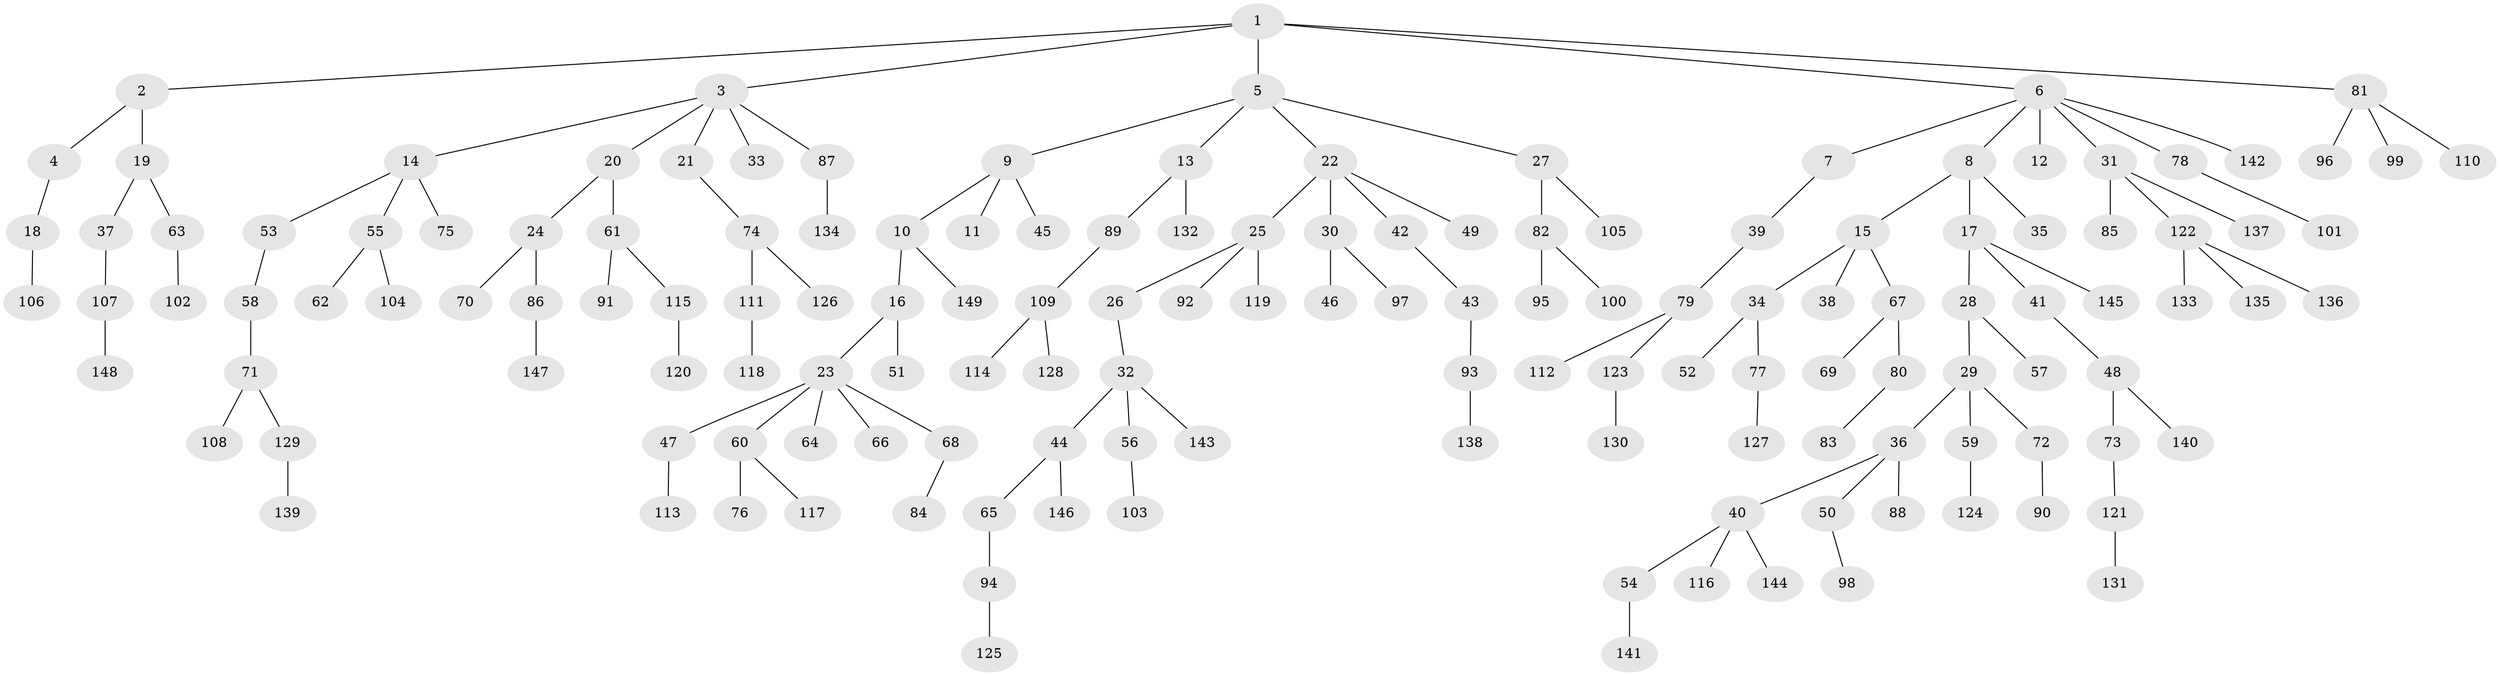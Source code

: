 // Generated by graph-tools (version 1.1) at 2025/53/03/09/25 04:53:04]
// undirected, 149 vertices, 148 edges
graph export_dot {
graph [start="1"]
  node [color=gray90,style=filled];
  1;
  2;
  3;
  4;
  5;
  6;
  7;
  8;
  9;
  10;
  11;
  12;
  13;
  14;
  15;
  16;
  17;
  18;
  19;
  20;
  21;
  22;
  23;
  24;
  25;
  26;
  27;
  28;
  29;
  30;
  31;
  32;
  33;
  34;
  35;
  36;
  37;
  38;
  39;
  40;
  41;
  42;
  43;
  44;
  45;
  46;
  47;
  48;
  49;
  50;
  51;
  52;
  53;
  54;
  55;
  56;
  57;
  58;
  59;
  60;
  61;
  62;
  63;
  64;
  65;
  66;
  67;
  68;
  69;
  70;
  71;
  72;
  73;
  74;
  75;
  76;
  77;
  78;
  79;
  80;
  81;
  82;
  83;
  84;
  85;
  86;
  87;
  88;
  89;
  90;
  91;
  92;
  93;
  94;
  95;
  96;
  97;
  98;
  99;
  100;
  101;
  102;
  103;
  104;
  105;
  106;
  107;
  108;
  109;
  110;
  111;
  112;
  113;
  114;
  115;
  116;
  117;
  118;
  119;
  120;
  121;
  122;
  123;
  124;
  125;
  126;
  127;
  128;
  129;
  130;
  131;
  132;
  133;
  134;
  135;
  136;
  137;
  138;
  139;
  140;
  141;
  142;
  143;
  144;
  145;
  146;
  147;
  148;
  149;
  1 -- 2;
  1 -- 3;
  1 -- 5;
  1 -- 6;
  1 -- 81;
  2 -- 4;
  2 -- 19;
  3 -- 14;
  3 -- 20;
  3 -- 21;
  3 -- 33;
  3 -- 87;
  4 -- 18;
  5 -- 9;
  5 -- 13;
  5 -- 22;
  5 -- 27;
  6 -- 7;
  6 -- 8;
  6 -- 12;
  6 -- 31;
  6 -- 78;
  6 -- 142;
  7 -- 39;
  8 -- 15;
  8 -- 17;
  8 -- 35;
  9 -- 10;
  9 -- 11;
  9 -- 45;
  10 -- 16;
  10 -- 149;
  13 -- 89;
  13 -- 132;
  14 -- 53;
  14 -- 55;
  14 -- 75;
  15 -- 34;
  15 -- 38;
  15 -- 67;
  16 -- 23;
  16 -- 51;
  17 -- 28;
  17 -- 41;
  17 -- 145;
  18 -- 106;
  19 -- 37;
  19 -- 63;
  20 -- 24;
  20 -- 61;
  21 -- 74;
  22 -- 25;
  22 -- 30;
  22 -- 42;
  22 -- 49;
  23 -- 47;
  23 -- 60;
  23 -- 64;
  23 -- 66;
  23 -- 68;
  24 -- 70;
  24 -- 86;
  25 -- 26;
  25 -- 92;
  25 -- 119;
  26 -- 32;
  27 -- 82;
  27 -- 105;
  28 -- 29;
  28 -- 57;
  29 -- 36;
  29 -- 59;
  29 -- 72;
  30 -- 46;
  30 -- 97;
  31 -- 85;
  31 -- 122;
  31 -- 137;
  32 -- 44;
  32 -- 56;
  32 -- 143;
  34 -- 52;
  34 -- 77;
  36 -- 40;
  36 -- 50;
  36 -- 88;
  37 -- 107;
  39 -- 79;
  40 -- 54;
  40 -- 116;
  40 -- 144;
  41 -- 48;
  42 -- 43;
  43 -- 93;
  44 -- 65;
  44 -- 146;
  47 -- 113;
  48 -- 73;
  48 -- 140;
  50 -- 98;
  53 -- 58;
  54 -- 141;
  55 -- 62;
  55 -- 104;
  56 -- 103;
  58 -- 71;
  59 -- 124;
  60 -- 76;
  60 -- 117;
  61 -- 91;
  61 -- 115;
  63 -- 102;
  65 -- 94;
  67 -- 69;
  67 -- 80;
  68 -- 84;
  71 -- 108;
  71 -- 129;
  72 -- 90;
  73 -- 121;
  74 -- 111;
  74 -- 126;
  77 -- 127;
  78 -- 101;
  79 -- 112;
  79 -- 123;
  80 -- 83;
  81 -- 96;
  81 -- 99;
  81 -- 110;
  82 -- 95;
  82 -- 100;
  86 -- 147;
  87 -- 134;
  89 -- 109;
  93 -- 138;
  94 -- 125;
  107 -- 148;
  109 -- 114;
  109 -- 128;
  111 -- 118;
  115 -- 120;
  121 -- 131;
  122 -- 133;
  122 -- 135;
  122 -- 136;
  123 -- 130;
  129 -- 139;
}
